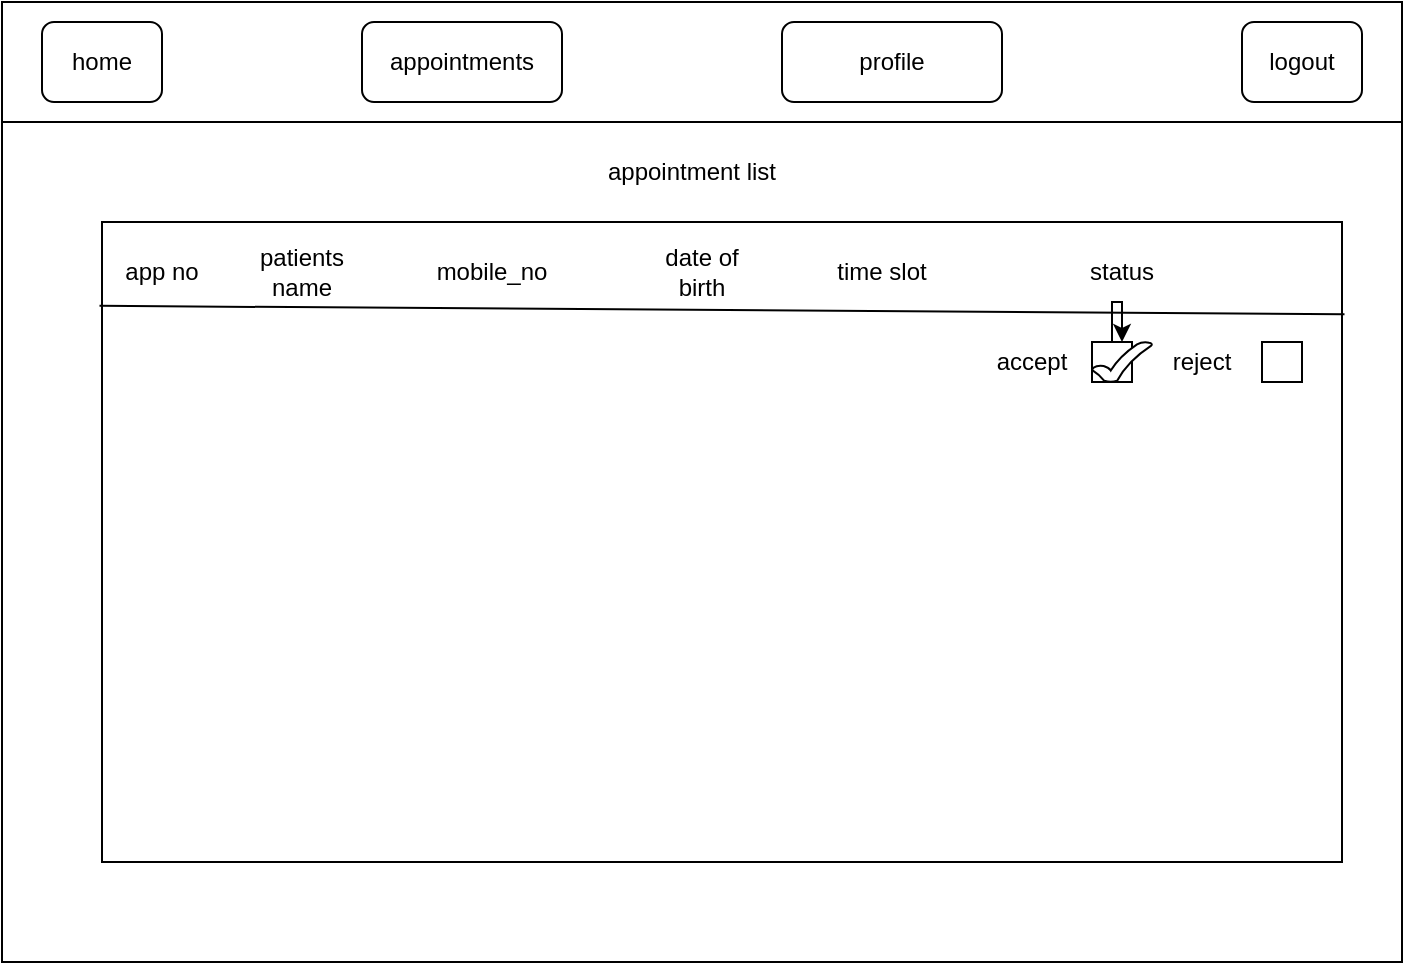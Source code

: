 <mxfile version="27.0.9">
  <diagram name="Page-1" id="L4fMVyzU1TqOK6GXv7VC">
    <mxGraphModel dx="933" dy="559" grid="1" gridSize="10" guides="1" tooltips="1" connect="1" arrows="1" fold="1" page="1" pageScale="1" pageWidth="850" pageHeight="1100" math="0" shadow="0">
      <root>
        <mxCell id="0" />
        <mxCell id="1" parent="0" />
        <mxCell id="hCnKKuy-oRcqhT5Vvb4c-5" value="" style="rounded=0;whiteSpace=wrap;html=1;" vertex="1" parent="1">
          <mxGeometry x="60" y="160" width="700" height="480" as="geometry" />
        </mxCell>
        <mxCell id="hCnKKuy-oRcqhT5Vvb4c-6" value="" style="rounded=0;whiteSpace=wrap;html=1;" vertex="1" parent="1">
          <mxGeometry x="60" y="160" width="700" height="60" as="geometry" />
        </mxCell>
        <mxCell id="hCnKKuy-oRcqhT5Vvb4c-7" value="" style="rounded=1;whiteSpace=wrap;html=1;" vertex="1" parent="1">
          <mxGeometry x="80" y="170" width="60" height="40" as="geometry" />
        </mxCell>
        <mxCell id="hCnKKuy-oRcqhT5Vvb4c-8" value="home" style="text;html=1;align=center;verticalAlign=middle;whiteSpace=wrap;rounded=0;" vertex="1" parent="1">
          <mxGeometry x="80" y="175" width="60" height="30" as="geometry" />
        </mxCell>
        <mxCell id="hCnKKuy-oRcqhT5Vvb4c-12" value="" style="rounded=1;whiteSpace=wrap;html=1;" vertex="1" parent="1">
          <mxGeometry x="450" y="170" width="110" height="40" as="geometry" />
        </mxCell>
        <mxCell id="hCnKKuy-oRcqhT5Vvb4c-13" value="" style="rounded=1;whiteSpace=wrap;html=1;" vertex="1" parent="1">
          <mxGeometry x="240" y="170" width="100" height="40" as="geometry" />
        </mxCell>
        <mxCell id="hCnKKuy-oRcqhT5Vvb4c-14" value="" style="rounded=1;whiteSpace=wrap;html=1;" vertex="1" parent="1">
          <mxGeometry x="680" y="170" width="60" height="40" as="geometry" />
        </mxCell>
        <mxCell id="hCnKKuy-oRcqhT5Vvb4c-15" value="logout" style="text;html=1;align=center;verticalAlign=middle;whiteSpace=wrap;rounded=0;" vertex="1" parent="1">
          <mxGeometry x="680" y="175" width="60" height="30" as="geometry" />
        </mxCell>
        <mxCell id="hCnKKuy-oRcqhT5Vvb4c-16" value="profile" style="text;html=1;align=center;verticalAlign=middle;whiteSpace=wrap;rounded=0;" vertex="1" parent="1">
          <mxGeometry x="475" y="175" width="60" height="30" as="geometry" />
        </mxCell>
        <mxCell id="hCnKKuy-oRcqhT5Vvb4c-19" value="appointments" style="text;html=1;align=center;verticalAlign=middle;whiteSpace=wrap;rounded=0;" vertex="1" parent="1">
          <mxGeometry x="260" y="175" width="60" height="30" as="geometry" />
        </mxCell>
        <mxCell id="hCnKKuy-oRcqhT5Vvb4c-22" value="appointment list" style="text;html=1;align=center;verticalAlign=middle;whiteSpace=wrap;rounded=0;" vertex="1" parent="1">
          <mxGeometry x="335" y="230" width="140" height="30" as="geometry" />
        </mxCell>
        <mxCell id="hCnKKuy-oRcqhT5Vvb4c-23" value="" style="rounded=0;whiteSpace=wrap;html=1;" vertex="1" parent="1">
          <mxGeometry x="110" y="270" width="620" height="320" as="geometry" />
        </mxCell>
        <mxCell id="hCnKKuy-oRcqhT5Vvb4c-24" value="" style="endArrow=none;html=1;rounded=0;exitX=-0.002;exitY=0.131;exitDx=0;exitDy=0;exitPerimeter=0;entryX=1.002;entryY=0.144;entryDx=0;entryDy=0;entryPerimeter=0;" edge="1" parent="1" source="hCnKKuy-oRcqhT5Vvb4c-23" target="hCnKKuy-oRcqhT5Vvb4c-23">
          <mxGeometry width="50" height="50" relative="1" as="geometry">
            <mxPoint x="410" y="410" as="sourcePoint" />
            <mxPoint x="460" y="360" as="targetPoint" />
          </mxGeometry>
        </mxCell>
        <mxCell id="hCnKKuy-oRcqhT5Vvb4c-25" value="app no" style="text;html=1;align=center;verticalAlign=middle;whiteSpace=wrap;rounded=0;" vertex="1" parent="1">
          <mxGeometry x="110" y="280" width="60" height="30" as="geometry" />
        </mxCell>
        <mxCell id="hCnKKuy-oRcqhT5Vvb4c-26" value="patients name" style="text;html=1;align=center;verticalAlign=middle;whiteSpace=wrap;rounded=0;" vertex="1" parent="1">
          <mxGeometry x="180" y="280" width="60" height="30" as="geometry" />
        </mxCell>
        <mxCell id="hCnKKuy-oRcqhT5Vvb4c-27" value="time slot" style="text;html=1;align=center;verticalAlign=middle;whiteSpace=wrap;rounded=0;" vertex="1" parent="1">
          <mxGeometry x="470" y="280" width="60" height="30" as="geometry" />
        </mxCell>
        <mxCell id="hCnKKuy-oRcqhT5Vvb4c-28" value="date of birth" style="text;html=1;align=center;verticalAlign=middle;whiteSpace=wrap;rounded=0;" vertex="1" parent="1">
          <mxGeometry x="380" y="280" width="60" height="30" as="geometry" />
        </mxCell>
        <mxCell id="hCnKKuy-oRcqhT5Vvb4c-29" value="status" style="text;html=1;align=center;verticalAlign=middle;whiteSpace=wrap;rounded=0;" vertex="1" parent="1">
          <mxGeometry x="590" y="280" width="60" height="30" as="geometry" />
        </mxCell>
        <mxCell id="hCnKKuy-oRcqhT5Vvb4c-38" value="" style="edgeStyle=orthogonalEdgeStyle;rounded=0;orthogonalLoop=1;jettySize=auto;html=1;" edge="1" parent="1" source="hCnKKuy-oRcqhT5Vvb4c-30" target="hCnKKuy-oRcqhT5Vvb4c-33">
          <mxGeometry relative="1" as="geometry" />
        </mxCell>
        <mxCell id="hCnKKuy-oRcqhT5Vvb4c-30" value="" style="rounded=0;whiteSpace=wrap;html=1;" vertex="1" parent="1">
          <mxGeometry x="605" y="330" width="20" height="20" as="geometry" />
        </mxCell>
        <mxCell id="hCnKKuy-oRcqhT5Vvb4c-31" value="" style="rounded=0;whiteSpace=wrap;html=1;" vertex="1" parent="1">
          <mxGeometry x="690" y="330" width="20" height="20" as="geometry" />
        </mxCell>
        <mxCell id="hCnKKuy-oRcqhT5Vvb4c-32" value="" style="verticalLabelPosition=bottom;verticalAlign=top;html=1;shape=mxgraph.basic.tick" vertex="1" parent="1">
          <mxGeometry x="390" y="390" width="20" as="geometry" />
        </mxCell>
        <mxCell id="hCnKKuy-oRcqhT5Vvb4c-33" value="" style="verticalLabelPosition=bottom;verticalAlign=top;html=1;shape=mxgraph.basic.tick" vertex="1" parent="1">
          <mxGeometry x="605" y="330" width="30" height="20" as="geometry" />
        </mxCell>
        <mxCell id="hCnKKuy-oRcqhT5Vvb4c-34" value="accept" style="text;html=1;align=center;verticalAlign=middle;whiteSpace=wrap;rounded=0;" vertex="1" parent="1">
          <mxGeometry x="545" y="325" width="60" height="30" as="geometry" />
        </mxCell>
        <mxCell id="hCnKKuy-oRcqhT5Vvb4c-36" value="reject" style="text;html=1;align=center;verticalAlign=middle;whiteSpace=wrap;rounded=0;" vertex="1" parent="1">
          <mxGeometry x="630" y="325" width="60" height="30" as="geometry" />
        </mxCell>
        <mxCell id="hCnKKuy-oRcqhT5Vvb4c-39" value="mobile_no" style="text;html=1;align=center;verticalAlign=middle;whiteSpace=wrap;rounded=0;" vertex="1" parent="1">
          <mxGeometry x="275" y="280" width="60" height="30" as="geometry" />
        </mxCell>
      </root>
    </mxGraphModel>
  </diagram>
</mxfile>
